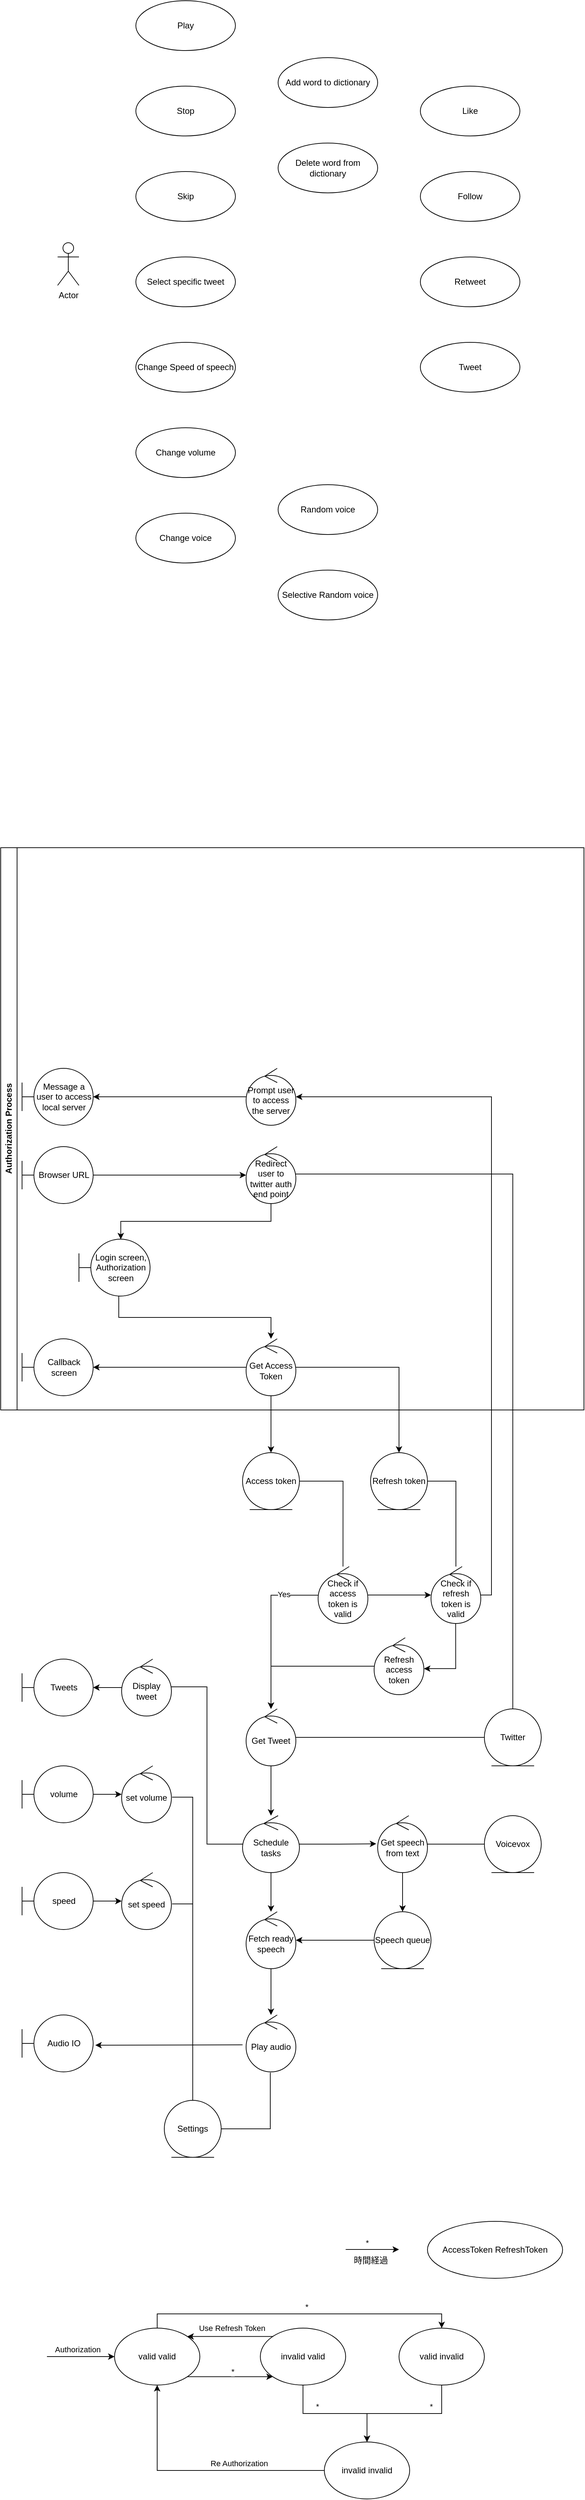 <mxfile version="20.7.4" type="device"><diagram id="3N9dwglq0aPfwWLf2Ooz" name="Page-1"><mxGraphModel dx="1154" dy="3049" grid="1" gridSize="10" guides="1" tooltips="1" connect="1" arrows="1" fold="1" page="1" pageScale="1" pageWidth="850" pageHeight="1100" math="0" shadow="0"><root><mxCell id="0"/><mxCell id="1" parent="0"/><mxCell id="0fzMqD_CuxH86jNh-6Se-41" style="edgeStyle=orthogonalEdgeStyle;rounded=0;orthogonalLoop=1;jettySize=auto;html=1;endArrow=classic;endFill=1;" parent="1" source="0fzMqD_CuxH86jNh-6Se-1" target="0fzMqD_CuxH86jNh-6Se-35" edge="1"><mxGeometry relative="1" as="geometry"/></mxCell><mxCell id="0fzMqD_CuxH86jNh-6Se-1" value="volume" style="shape=umlBoundary;whiteSpace=wrap;html=1;" parent="1" vertex="1"><mxGeometry x="40" y="480" width="100" height="80" as="geometry"/></mxCell><mxCell id="0fzMqD_CuxH86jNh-6Se-42" style="edgeStyle=orthogonalEdgeStyle;rounded=0;orthogonalLoop=1;jettySize=auto;html=1;endArrow=classic;endFill=1;" parent="1" source="0fzMqD_CuxH86jNh-6Se-2" target="0fzMqD_CuxH86jNh-6Se-36" edge="1"><mxGeometry relative="1" as="geometry"/></mxCell><mxCell id="0fzMqD_CuxH86jNh-6Se-2" value="speed" style="shape=umlBoundary;whiteSpace=wrap;html=1;" parent="1" vertex="1"><mxGeometry x="40" y="630" width="100" height="80" as="geometry"/></mxCell><mxCell id="0fzMqD_CuxH86jNh-6Se-3" value="Tweets" style="shape=umlBoundary;whiteSpace=wrap;html=1;" parent="1" vertex="1"><mxGeometry x="40" y="330" width="100" height="80" as="geometry"/></mxCell><mxCell id="0fzMqD_CuxH86jNh-6Se-9" style="edgeStyle=orthogonalEdgeStyle;rounded=0;orthogonalLoop=1;jettySize=auto;html=1;entryX=0.5;entryY=0;entryDx=0;entryDy=0;" parent="1" source="0fzMqD_CuxH86jNh-6Se-4" target="0fzMqD_CuxH86jNh-6Se-5" edge="1"><mxGeometry relative="1" as="geometry"/></mxCell><mxCell id="0fzMqD_CuxH86jNh-6Se-24" style="edgeStyle=orthogonalEdgeStyle;rounded=0;orthogonalLoop=1;jettySize=auto;html=1;entryX=0;entryY=0.5;entryDx=0;entryDy=0;endArrow=none;endFill=0;" parent="1" source="0fzMqD_CuxH86jNh-6Se-4" target="0fzMqD_CuxH86jNh-6Se-23" edge="1"><mxGeometry relative="1" as="geometry"/></mxCell><mxCell id="0fzMqD_CuxH86jNh-6Se-4" value="Get Tweet" style="ellipse;shape=umlControl;whiteSpace=wrap;html=1;" parent="1" vertex="1"><mxGeometry x="355" y="400" width="70" height="80" as="geometry"/></mxCell><mxCell id="0fzMqD_CuxH86jNh-6Se-10" style="edgeStyle=orthogonalEdgeStyle;rounded=0;orthogonalLoop=1;jettySize=auto;html=1;" parent="1" source="0fzMqD_CuxH86jNh-6Se-5" target="0fzMqD_CuxH86jNh-6Se-8" edge="1"><mxGeometry relative="1" as="geometry"/></mxCell><mxCell id="0fzMqD_CuxH86jNh-6Se-34" style="edgeStyle=orthogonalEdgeStyle;rounded=0;orthogonalLoop=1;jettySize=auto;html=1;endArrow=none;endFill=0;entryX=1;entryY=0.488;entryDx=0;entryDy=0;entryPerimeter=0;" parent="1" source="0fzMqD_CuxH86jNh-6Se-5" target="0fzMqD_CuxH86jNh-6Se-32" edge="1"><mxGeometry relative="1" as="geometry"/></mxCell><mxCell id="0fzMqD_CuxH86jNh-6Se-5" value="Schedule tasks" style="ellipse;shape=umlControl;whiteSpace=wrap;html=1;fontFamily=Helvetica;fontSize=12;fontColor=default;align=center;strokeColor=default;fillColor=default;" parent="1" vertex="1"><mxGeometry x="350" y="550" width="80" height="80" as="geometry"/></mxCell><mxCell id="0fzMqD_CuxH86jNh-6Se-19" style="edgeStyle=orthogonalEdgeStyle;rounded=0;orthogonalLoop=1;jettySize=auto;html=1;" parent="1" source="0fzMqD_CuxH86jNh-6Se-7" target="0fzMqD_CuxH86jNh-6Se-17" edge="1"><mxGeometry relative="1" as="geometry"/></mxCell><mxCell id="0fzMqD_CuxH86jNh-6Se-26" style="edgeStyle=orthogonalEdgeStyle;rounded=0;orthogonalLoop=1;jettySize=auto;html=1;entryX=0;entryY=0.5;entryDx=0;entryDy=0;endArrow=none;endFill=0;" parent="1" source="0fzMqD_CuxH86jNh-6Se-7" target="0fzMqD_CuxH86jNh-6Se-25" edge="1"><mxGeometry relative="1" as="geometry"/></mxCell><mxCell id="0fzMqD_CuxH86jNh-6Se-7" value="Get speech from text" style="ellipse;shape=umlControl;whiteSpace=wrap;html=1;" parent="1" vertex="1"><mxGeometry x="540" y="550" width="70" height="80" as="geometry"/></mxCell><mxCell id="0fzMqD_CuxH86jNh-6Se-16" style="edgeStyle=orthogonalEdgeStyle;rounded=0;orthogonalLoop=1;jettySize=auto;html=1;entryX=-0.029;entryY=0.494;entryDx=0;entryDy=0;entryPerimeter=0;exitX=1;exitY=0.5;exitDx=0;exitDy=0;" parent="1" source="0fzMqD_CuxH86jNh-6Se-5" target="0fzMqD_CuxH86jNh-6Se-7" edge="1"><mxGeometry relative="1" as="geometry"/></mxCell><mxCell id="0fzMqD_CuxH86jNh-6Se-29" style="edgeStyle=orthogonalEdgeStyle;rounded=0;orthogonalLoop=1;jettySize=auto;html=1;endArrow=classic;endFill=1;" parent="1" source="0fzMqD_CuxH86jNh-6Se-8" target="0fzMqD_CuxH86jNh-6Se-13" edge="1"><mxGeometry relative="1" as="geometry"/></mxCell><mxCell id="0fzMqD_CuxH86jNh-6Se-8" value="Fetch ready speech" style="ellipse;shape=umlControl;whiteSpace=wrap;html=1;" parent="1" vertex="1"><mxGeometry x="355" y="685" width="70" height="80" as="geometry"/></mxCell><mxCell id="0fzMqD_CuxH86jNh-6Se-28" style="edgeStyle=orthogonalEdgeStyle;rounded=0;orthogonalLoop=1;jettySize=auto;html=1;entryX=1.03;entryY=0.531;entryDx=0;entryDy=0;entryPerimeter=0;endArrow=classic;endFill=1;" parent="1" target="0fzMqD_CuxH86jNh-6Se-27" edge="1"><mxGeometry relative="1" as="geometry"><mxPoint x="350" y="872" as="sourcePoint"/></mxGeometry></mxCell><mxCell id="0fzMqD_CuxH86jNh-6Se-13" value="Play audio" style="ellipse;shape=umlControl;whiteSpace=wrap;html=1;" parent="1" vertex="1"><mxGeometry x="355" y="830" width="70" height="80" as="geometry"/></mxCell><mxCell id="0fzMqD_CuxH86jNh-6Se-18" value="" style="edgeStyle=orthogonalEdgeStyle;rounded=0;orthogonalLoop=1;jettySize=auto;html=1;" parent="1" source="0fzMqD_CuxH86jNh-6Se-17" target="0fzMqD_CuxH86jNh-6Se-8" edge="1"><mxGeometry relative="1" as="geometry"/></mxCell><mxCell id="0fzMqD_CuxH86jNh-6Se-17" value="Speech queue" style="ellipse;shape=umlEntity;whiteSpace=wrap;html=1;" parent="1" vertex="1"><mxGeometry x="535" y="685" width="80" height="80" as="geometry"/></mxCell><mxCell id="Jq5LMjVUWosJVbD8p3DX-3" style="edgeStyle=orthogonalEdgeStyle;rounded=0;orthogonalLoop=1;jettySize=auto;html=1;entryX=0.99;entryY=0.481;entryDx=0;entryDy=0;entryPerimeter=0;endArrow=none;endFill=0;" parent="1" source="0fzMqD_CuxH86jNh-6Se-23" target="0fzMqD_CuxH86jNh-6Se-56" edge="1"><mxGeometry relative="1" as="geometry"><Array as="points"><mxPoint x="730" y="-351"/></Array></mxGeometry></mxCell><mxCell id="0fzMqD_CuxH86jNh-6Se-23" value="Twitter" style="ellipse;shape=umlEntity;whiteSpace=wrap;html=1;" parent="1" vertex="1"><mxGeometry x="690" y="400" width="80" height="80" as="geometry"/></mxCell><mxCell id="0fzMqD_CuxH86jNh-6Se-25" value="Voicevox" style="ellipse;shape=umlEntity;whiteSpace=wrap;html=1;" parent="1" vertex="1"><mxGeometry x="690" y="550" width="80" height="80" as="geometry"/></mxCell><mxCell id="0fzMqD_CuxH86jNh-6Se-27" value="Audio IO" style="shape=umlBoundary;whiteSpace=wrap;html=1;" parent="1" vertex="1"><mxGeometry x="40" y="830" width="100" height="80" as="geometry"/></mxCell><mxCell id="0fzMqD_CuxH86jNh-6Se-33" style="edgeStyle=orthogonalEdgeStyle;rounded=0;orthogonalLoop=1;jettySize=auto;html=1;endArrow=classic;endFill=1;" parent="1" source="0fzMqD_CuxH86jNh-6Se-32" target="0fzMqD_CuxH86jNh-6Se-3" edge="1"><mxGeometry relative="1" as="geometry"/></mxCell><mxCell id="0fzMqD_CuxH86jNh-6Se-32" value="Display tweet" style="ellipse;shape=umlControl;whiteSpace=wrap;html=1;" parent="1" vertex="1"><mxGeometry x="180" y="330" width="70" height="80" as="geometry"/></mxCell><mxCell id="0fzMqD_CuxH86jNh-6Se-35" value="set volume" style="ellipse;shape=umlControl;whiteSpace=wrap;html=1;" parent="1" vertex="1"><mxGeometry x="180" y="480" width="70" height="80" as="geometry"/></mxCell><mxCell id="0fzMqD_CuxH86jNh-6Se-36" value="set speed" style="ellipse;shape=umlControl;whiteSpace=wrap;html=1;" parent="1" vertex="1"><mxGeometry x="180" y="630" width="70" height="80" as="geometry"/></mxCell><mxCell id="0fzMqD_CuxH86jNh-6Se-38" style="edgeStyle=orthogonalEdgeStyle;rounded=0;orthogonalLoop=1;jettySize=auto;html=1;entryX=1.014;entryY=0.55;entryDx=0;entryDy=0;entryPerimeter=0;endArrow=none;endFill=0;" parent="1" source="0fzMqD_CuxH86jNh-6Se-37" target="0fzMqD_CuxH86jNh-6Se-36" edge="1"><mxGeometry relative="1" as="geometry"/></mxCell><mxCell id="0fzMqD_CuxH86jNh-6Se-39" style="edgeStyle=orthogonalEdgeStyle;rounded=0;orthogonalLoop=1;jettySize=auto;html=1;entryX=1.014;entryY=0.55;entryDx=0;entryDy=0;entryPerimeter=0;endArrow=none;endFill=0;" parent="1" source="0fzMqD_CuxH86jNh-6Se-37" target="0fzMqD_CuxH86jNh-6Se-35" edge="1"><mxGeometry relative="1" as="geometry"/></mxCell><mxCell id="0fzMqD_CuxH86jNh-6Se-40" style="edgeStyle=orthogonalEdgeStyle;rounded=0;orthogonalLoop=1;jettySize=auto;html=1;entryX=0.486;entryY=1.013;entryDx=0;entryDy=0;entryPerimeter=0;endArrow=none;endFill=0;" parent="1" source="0fzMqD_CuxH86jNh-6Se-37" target="0fzMqD_CuxH86jNh-6Se-13" edge="1"><mxGeometry relative="1" as="geometry"/></mxCell><mxCell id="0fzMqD_CuxH86jNh-6Se-37" value="Settings" style="ellipse;shape=umlEntity;whiteSpace=wrap;html=1;" parent="1" vertex="1"><mxGeometry x="240" y="950" width="80" height="80" as="geometry"/></mxCell><mxCell id="0fzMqD_CuxH86jNh-6Se-51" style="edgeStyle=orthogonalEdgeStyle;rounded=0;orthogonalLoop=1;jettySize=auto;html=1;endArrow=classic;endFill=1;exitX=0.56;exitY=1;exitDx=0;exitDy=0;exitPerimeter=0;" parent="1" source="0fzMqD_CuxH86jNh-6Se-43" target="0fzMqD_CuxH86jNh-6Se-50" edge="1"><mxGeometry relative="1" as="geometry"/></mxCell><mxCell id="0fzMqD_CuxH86jNh-6Se-48" style="edgeStyle=orthogonalEdgeStyle;rounded=0;orthogonalLoop=1;jettySize=auto;html=1;endArrow=classic;endFill=1;" parent="1" source="0fzMqD_CuxH86jNh-6Se-44" edge="1"><mxGeometry relative="1" as="geometry"><mxPoint x="140" y="-460" as="targetPoint"/></mxGeometry></mxCell><mxCell id="0fzMqD_CuxH86jNh-6Se-44" value="Prompt user to access the server" style="ellipse;shape=umlControl;whiteSpace=wrap;html=1;" parent="1" vertex="1"><mxGeometry x="355" y="-500" width="70" height="80" as="geometry"/></mxCell><mxCell id="0fzMqD_CuxH86jNh-6Se-64" style="edgeStyle=orthogonalEdgeStyle;rounded=0;orthogonalLoop=1;jettySize=auto;html=1;endArrow=none;endFill=0;" parent="1" source="0fzMqD_CuxH86jNh-6Se-45" target="0fzMqD_CuxH86jNh-6Se-59" edge="1"><mxGeometry relative="1" as="geometry"/></mxCell><mxCell id="Jq5LMjVUWosJVbD8p3DX-4" style="edgeStyle=orthogonalEdgeStyle;rounded=0;orthogonalLoop=1;jettySize=auto;html=1;endArrow=classic;endFill=1;exitX=-0.004;exitY=0.503;exitDx=0;exitDy=0;exitPerimeter=0;" parent="1" source="0fzMqD_CuxH86jNh-6Se-59" target="0fzMqD_CuxH86jNh-6Se-4" edge="1"><mxGeometry relative="1" as="geometry"/></mxCell><mxCell id="6GeIs0nnTQTMXlXCkxDQ-1" value="Yes" style="edgeLabel;html=1;align=center;verticalAlign=middle;resizable=0;points=[];" parent="Jq5LMjVUWosJVbD8p3DX-4" vertex="1" connectable="0"><mxGeometry x="-0.574" y="-1" relative="1" as="geometry"><mxPoint as="offset"/></mxGeometry></mxCell><mxCell id="0fzMqD_CuxH86jNh-6Se-45" value="Access token" style="ellipse;shape=umlEntity;whiteSpace=wrap;html=1;" parent="1" vertex="1"><mxGeometry x="350" y="40" width="80" height="80" as="geometry"/></mxCell><mxCell id="0fzMqD_CuxH86jNh-6Se-47" value="Callback screen" style="shape=umlBoundary;whiteSpace=wrap;html=1;" parent="1" vertex="1"><mxGeometry x="40" y="-120" width="100" height="80" as="geometry"/></mxCell><mxCell id="0fzMqD_CuxH86jNh-6Se-61" style="edgeStyle=orthogonalEdgeStyle;rounded=0;orthogonalLoop=1;jettySize=auto;html=1;entryX=0.5;entryY=0;entryDx=0;entryDy=0;endArrow=classic;endFill=1;" parent="1" source="0fzMqD_CuxH86jNh-6Se-50" target="0fzMqD_CuxH86jNh-6Se-45" edge="1"><mxGeometry relative="1" as="geometry"/></mxCell><mxCell id="0fzMqD_CuxH86jNh-6Se-62" style="edgeStyle=orthogonalEdgeStyle;rounded=0;orthogonalLoop=1;jettySize=auto;html=1;endArrow=classic;endFill=1;" parent="1" source="0fzMqD_CuxH86jNh-6Se-50" target="0fzMqD_CuxH86jNh-6Se-47" edge="1"><mxGeometry relative="1" as="geometry"/></mxCell><mxCell id="0fzMqD_CuxH86jNh-6Se-71" style="edgeStyle=orthogonalEdgeStyle;rounded=0;orthogonalLoop=1;jettySize=auto;html=1;endArrow=classic;endFill=1;" parent="1" source="0fzMqD_CuxH86jNh-6Se-50" target="0fzMqD_CuxH86jNh-6Se-63" edge="1"><mxGeometry relative="1" as="geometry"/></mxCell><mxCell id="0fzMqD_CuxH86jNh-6Se-50" value="Get Access Token" style="ellipse;shape=umlControl;whiteSpace=wrap;html=1;" parent="1" vertex="1"><mxGeometry x="355" y="-120" width="70" height="80" as="geometry"/></mxCell><mxCell id="0fzMqD_CuxH86jNh-6Se-53" value="Message a user to access local server" style="shape=umlBoundary;whiteSpace=wrap;html=1;" parent="1" vertex="1"><mxGeometry x="40" y="-500" width="100" height="80" as="geometry"/></mxCell><mxCell id="0fzMqD_CuxH86jNh-6Se-57" style="edgeStyle=orthogonalEdgeStyle;rounded=0;orthogonalLoop=1;jettySize=auto;html=1;endArrow=classic;endFill=1;" parent="1" source="0fzMqD_CuxH86jNh-6Se-55" target="0fzMqD_CuxH86jNh-6Se-56" edge="1"><mxGeometry relative="1" as="geometry"/></mxCell><mxCell id="0fzMqD_CuxH86jNh-6Se-55" value="Browser URL" style="shape=umlBoundary;whiteSpace=wrap;html=1;" parent="1" vertex="1"><mxGeometry x="40" y="-390" width="100" height="80" as="geometry"/></mxCell><mxCell id="0fzMqD_CuxH86jNh-6Se-58" style="edgeStyle=orthogonalEdgeStyle;rounded=0;orthogonalLoop=1;jettySize=auto;html=1;entryX=0.588;entryY=0.003;entryDx=0;entryDy=0;entryPerimeter=0;endArrow=classic;endFill=1;exitX=0.5;exitY=1.006;exitDx=0;exitDy=0;exitPerimeter=0;" parent="1" source="0fzMqD_CuxH86jNh-6Se-56" target="0fzMqD_CuxH86jNh-6Se-43" edge="1"><mxGeometry relative="1" as="geometry"/></mxCell><mxCell id="0fzMqD_CuxH86jNh-6Se-56" value="Redirect user to twitter auth end point" style="ellipse;shape=umlControl;whiteSpace=wrap;html=1;" parent="1" vertex="1"><mxGeometry x="355" y="-390" width="70" height="80" as="geometry"/></mxCell><mxCell id="0fzMqD_CuxH86jNh-6Se-66" style="edgeStyle=orthogonalEdgeStyle;rounded=0;orthogonalLoop=1;jettySize=auto;html=1;endArrow=classic;endFill=1;" parent="1" source="0fzMqD_CuxH86jNh-6Se-59" target="0fzMqD_CuxH86jNh-6Se-60" edge="1"><mxGeometry relative="1" as="geometry"/></mxCell><mxCell id="0fzMqD_CuxH86jNh-6Se-59" value="Check if access token is valid" style="ellipse;shape=umlControl;whiteSpace=wrap;html=1;" parent="1" vertex="1"><mxGeometry x="456.25" y="200" width="70" height="80" as="geometry"/></mxCell><mxCell id="0fzMqD_CuxH86jNh-6Se-68" style="edgeStyle=orthogonalEdgeStyle;rounded=0;orthogonalLoop=1;jettySize=auto;html=1;endArrow=classic;endFill=1;exitX=0.975;exitY=0.515;exitDx=0;exitDy=0;exitPerimeter=0;" parent="1" source="0fzMqD_CuxH86jNh-6Se-60" target="0fzMqD_CuxH86jNh-6Se-44" edge="1"><mxGeometry relative="1" as="geometry"><Array as="points"><mxPoint x="683" y="240"/><mxPoint x="700" y="240"/><mxPoint x="700" y="-460"/></Array></mxGeometry></mxCell><mxCell id="6GeIs0nnTQTMXlXCkxDQ-4" style="edgeStyle=orthogonalEdgeStyle;rounded=0;orthogonalLoop=1;jettySize=auto;html=1;entryX=1.001;entryY=0.543;entryDx=0;entryDy=0;entryPerimeter=0;endArrow=classic;endFill=1;exitX=0.495;exitY=0.998;exitDx=0;exitDy=0;exitPerimeter=0;" parent="1" source="0fzMqD_CuxH86jNh-6Se-60" target="6GeIs0nnTQTMXlXCkxDQ-3" edge="1"><mxGeometry relative="1" as="geometry"/></mxCell><mxCell id="0fzMqD_CuxH86jNh-6Se-60" value="Check if refresh token is valid" style="ellipse;shape=umlControl;whiteSpace=wrap;html=1;" parent="1" vertex="1"><mxGeometry x="615" y="200" width="70" height="80" as="geometry"/></mxCell><mxCell id="0fzMqD_CuxH86jNh-6Se-65" style="edgeStyle=orthogonalEdgeStyle;rounded=0;orthogonalLoop=1;jettySize=auto;html=1;endArrow=none;endFill=0;" parent="1" source="0fzMqD_CuxH86jNh-6Se-63" target="0fzMqD_CuxH86jNh-6Se-60" edge="1"><mxGeometry relative="1" as="geometry"/></mxCell><mxCell id="0fzMqD_CuxH86jNh-6Se-63" value="Refresh token" style="ellipse;shape=umlEntity;whiteSpace=wrap;html=1;" parent="1" vertex="1"><mxGeometry x="530" y="40" width="80" height="80" as="geometry"/></mxCell><mxCell id="0fzMqD_CuxH86jNh-6Se-70" value="Authorization Process" style="swimlane;horizontal=0;whiteSpace=wrap;html=1;" parent="1" vertex="1"><mxGeometry x="10" y="-810" width="820" height="790" as="geometry"/></mxCell><mxCell id="0fzMqD_CuxH86jNh-6Se-43" value="Login screen, Authorization screen" style="shape=umlBoundary;whiteSpace=wrap;html=1;" parent="0fzMqD_CuxH86jNh-6Se-70" vertex="1"><mxGeometry x="110" y="550" width="100" height="80" as="geometry"/></mxCell><mxCell id="6GeIs0nnTQTMXlXCkxDQ-5" style="edgeStyle=orthogonalEdgeStyle;rounded=0;orthogonalLoop=1;jettySize=auto;html=1;endArrow=classic;endFill=1;" parent="1" source="6GeIs0nnTQTMXlXCkxDQ-3" target="0fzMqD_CuxH86jNh-6Se-4" edge="1"><mxGeometry relative="1" as="geometry"/></mxCell><mxCell id="6GeIs0nnTQTMXlXCkxDQ-3" value="Refresh access token" style="ellipse;shape=umlControl;whiteSpace=wrap;html=1;" parent="1" vertex="1"><mxGeometry x="535" y="300" width="70" height="80" as="geometry"/></mxCell><mxCell id="UPPJ8_SV0zQy1IIuK1XO-21" value="" style="edgeStyle=orthogonalEdgeStyle;rounded=0;orthogonalLoop=1;jettySize=auto;html=1;exitX=1;exitY=1;exitDx=0;exitDy=0;entryX=0;entryY=1;entryDx=0;entryDy=0;" parent="1" source="UPPJ8_SV0zQy1IIuK1XO-19" target="UPPJ8_SV0zQy1IIuK1XO-20" edge="1"><mxGeometry relative="1" as="geometry"/></mxCell><mxCell id="UPPJ8_SV0zQy1IIuK1XO-33" value="*" style="edgeLabel;html=1;align=center;verticalAlign=middle;resizable=0;points=[];" parent="UPPJ8_SV0zQy1IIuK1XO-21" vertex="1" connectable="0"><mxGeometry y="-3" relative="1" as="geometry"><mxPoint x="3" y="-11" as="offset"/></mxGeometry></mxCell><mxCell id="UPPJ8_SV0zQy1IIuK1XO-29" style="edgeStyle=orthogonalEdgeStyle;rounded=0;orthogonalLoop=1;jettySize=auto;html=1;entryX=0.5;entryY=0;entryDx=0;entryDy=0;exitX=0.5;exitY=0;exitDx=0;exitDy=0;" parent="1" source="UPPJ8_SV0zQy1IIuK1XO-19" target="UPPJ8_SV0zQy1IIuK1XO-22" edge="1"><mxGeometry relative="1" as="geometry"/></mxCell><mxCell id="UPPJ8_SV0zQy1IIuK1XO-36" value="*" style="edgeLabel;html=1;align=center;verticalAlign=middle;resizable=0;points=[];" parent="UPPJ8_SV0zQy1IIuK1XO-29" vertex="1" connectable="0"><mxGeometry x="0.159" y="-4" relative="1" as="geometry"><mxPoint x="-25" y="-14" as="offset"/></mxGeometry></mxCell><mxCell id="UPPJ8_SV0zQy1IIuK1XO-19" value="valid valid" style="ellipse;whiteSpace=wrap;html=1;strokeColor=default;" parent="1" vertex="1"><mxGeometry x="170" y="1270" width="120" height="80" as="geometry"/></mxCell><mxCell id="UPPJ8_SV0zQy1IIuK1XO-26" value="" style="edgeStyle=orthogonalEdgeStyle;rounded=0;orthogonalLoop=1;jettySize=auto;html=1;" parent="1" source="UPPJ8_SV0zQy1IIuK1XO-20" target="UPPJ8_SV0zQy1IIuK1XO-25" edge="1"><mxGeometry relative="1" as="geometry"/></mxCell><mxCell id="UPPJ8_SV0zQy1IIuK1XO-35" value="*" style="edgeLabel;html=1;align=center;verticalAlign=middle;resizable=0;points=[];" parent="UPPJ8_SV0zQy1IIuK1XO-26" vertex="1" connectable="0"><mxGeometry x="0.071" y="-3" relative="1" as="geometry"><mxPoint x="-31" y="-13" as="offset"/></mxGeometry></mxCell><mxCell id="UPPJ8_SV0zQy1IIuK1XO-32" style="edgeStyle=orthogonalEdgeStyle;rounded=0;orthogonalLoop=1;jettySize=auto;html=1;entryX=1;entryY=0;entryDx=0;entryDy=0;exitX=0;exitY=0;exitDx=0;exitDy=0;" parent="1" source="UPPJ8_SV0zQy1IIuK1XO-20" target="UPPJ8_SV0zQy1IIuK1XO-19" edge="1"><mxGeometry relative="1" as="geometry"><mxPoint x="425" y="1300" as="sourcePoint"/><Array as="points"><mxPoint x="375" y="1282"/><mxPoint x="375" y="1282"/></Array></mxGeometry></mxCell><mxCell id="UPPJ8_SV0zQy1IIuK1XO-38" value="Use Refresh Token" style="edgeLabel;html=1;align=center;verticalAlign=middle;resizable=0;points=[];" parent="UPPJ8_SV0zQy1IIuK1XO-32" vertex="1" connectable="0"><mxGeometry x="-0.223" y="-5" relative="1" as="geometry"><mxPoint x="-11" y="-7" as="offset"/></mxGeometry></mxCell><mxCell id="UPPJ8_SV0zQy1IIuK1XO-20" value="invalid valid" style="ellipse;whiteSpace=wrap;html=1;strokeColor=default;" parent="1" vertex="1"><mxGeometry x="375" y="1270" width="120" height="80" as="geometry"/></mxCell><mxCell id="UPPJ8_SV0zQy1IIuK1XO-27" style="edgeStyle=orthogonalEdgeStyle;rounded=0;orthogonalLoop=1;jettySize=auto;html=1;" parent="1" source="UPPJ8_SV0zQy1IIuK1XO-22" target="UPPJ8_SV0zQy1IIuK1XO-25" edge="1"><mxGeometry relative="1" as="geometry"/></mxCell><mxCell id="UPPJ8_SV0zQy1IIuK1XO-37" value="*" style="edgeLabel;html=1;align=center;verticalAlign=middle;resizable=0;points=[];" parent="UPPJ8_SV0zQy1IIuK1XO-27" vertex="1" connectable="0"><mxGeometry x="-0.005" y="3" relative="1" as="geometry"><mxPoint x="37" y="-13" as="offset"/></mxGeometry></mxCell><mxCell id="UPPJ8_SV0zQy1IIuK1XO-22" value="valid invalid" style="ellipse;whiteSpace=wrap;html=1;strokeColor=default;" parent="1" vertex="1"><mxGeometry x="570" y="1270" width="120" height="80" as="geometry"/></mxCell><mxCell id="UPPJ8_SV0zQy1IIuK1XO-28" style="edgeStyle=orthogonalEdgeStyle;rounded=0;orthogonalLoop=1;jettySize=auto;html=1;" parent="1" source="UPPJ8_SV0zQy1IIuK1XO-25" target="UPPJ8_SV0zQy1IIuK1XO-19" edge="1"><mxGeometry relative="1" as="geometry"/></mxCell><mxCell id="UPPJ8_SV0zQy1IIuK1XO-39" value="Re Authorization" style="edgeLabel;html=1;align=center;verticalAlign=middle;resizable=0;points=[];" parent="UPPJ8_SV0zQy1IIuK1XO-28" vertex="1" connectable="0"><mxGeometry x="-0.341" y="-3" relative="1" as="geometry"><mxPoint x="-3" y="-7" as="offset"/></mxGeometry></mxCell><mxCell id="UPPJ8_SV0zQy1IIuK1XO-25" value="invalid invalid" style="ellipse;whiteSpace=wrap;html=1;strokeColor=default;" parent="1" vertex="1"><mxGeometry x="465" y="1430" width="120" height="80" as="geometry"/></mxCell><mxCell id="UPPJ8_SV0zQy1IIuK1XO-40" value="" style="endArrow=classic;html=1;rounded=0;entryX=0;entryY=0.5;entryDx=0;entryDy=0;" parent="1" target="UPPJ8_SV0zQy1IIuK1XO-19" edge="1"><mxGeometry width="50" height="50" relative="1" as="geometry"><mxPoint x="75" y="1310" as="sourcePoint"/><mxPoint x="125" y="1290" as="targetPoint"/></mxGeometry></mxCell><mxCell id="UPPJ8_SV0zQy1IIuK1XO-41" value="Authorization" style="edgeLabel;html=1;align=center;verticalAlign=middle;resizable=0;points=[];" parent="UPPJ8_SV0zQy1IIuK1XO-40" vertex="1" connectable="0"><mxGeometry x="-0.095" y="3" relative="1" as="geometry"><mxPoint y="-7" as="offset"/></mxGeometry></mxCell><mxCell id="UPPJ8_SV0zQy1IIuK1XO-43" value="AccessToken RefreshToken" style="ellipse;whiteSpace=wrap;html=1;strokeColor=default;" parent="1" vertex="1"><mxGeometry x="610" y="1120" width="190" height="80" as="geometry"/></mxCell><mxCell id="UPPJ8_SV0zQy1IIuK1XO-44" value="" style="edgeStyle=orthogonalEdgeStyle;rounded=0;orthogonalLoop=1;jettySize=auto;html=1;" parent="1" edge="1"><mxGeometry relative="1" as="geometry"><mxPoint x="495" y="1159.5" as="sourcePoint"/><mxPoint x="570" y="1159.5" as="targetPoint"/></mxGeometry></mxCell><mxCell id="UPPJ8_SV0zQy1IIuK1XO-45" value="*" style="edgeLabel;html=1;align=center;verticalAlign=middle;resizable=0;points=[];" parent="UPPJ8_SV0zQy1IIuK1XO-44" vertex="1" connectable="0"><mxGeometry x="-0.472" y="2" relative="1" as="geometry"><mxPoint x="10" y="-8" as="offset"/></mxGeometry></mxCell><mxCell id="UPPJ8_SV0zQy1IIuK1XO-46" value="時間経過" style="text;html=1;align=center;verticalAlign=middle;resizable=0;points=[];autosize=1;strokeColor=none;fillColor=none;" parent="1" vertex="1"><mxGeometry x="495" y="1160" width="70" height="30" as="geometry"/></mxCell><mxCell id="eGdsI6H2xwGClG5B0NFw-1" value="Actor" style="shape=umlActor;verticalLabelPosition=bottom;verticalAlign=top;html=1;" vertex="1" parent="1"><mxGeometry x="90" y="-1660" width="30" height="60" as="geometry"/></mxCell><mxCell id="eGdsI6H2xwGClG5B0NFw-2" value="Play" style="ellipse;whiteSpace=wrap;html=1;" vertex="1" parent="1"><mxGeometry x="200" y="-2000" width="140" height="70" as="geometry"/></mxCell><mxCell id="eGdsI6H2xwGClG5B0NFw-3" value="Stop" style="ellipse;whiteSpace=wrap;html=1;" vertex="1" parent="1"><mxGeometry x="200" y="-1880" width="140" height="70" as="geometry"/></mxCell><mxCell id="eGdsI6H2xwGClG5B0NFw-4" value="Skip" style="ellipse;whiteSpace=wrap;html=1;" vertex="1" parent="1"><mxGeometry x="200" y="-1760" width="140" height="70" as="geometry"/></mxCell><mxCell id="eGdsI6H2xwGClG5B0NFw-5" value="Select specific tweet" style="ellipse;whiteSpace=wrap;html=1;" vertex="1" parent="1"><mxGeometry x="200" y="-1640" width="140" height="70" as="geometry"/></mxCell><mxCell id="eGdsI6H2xwGClG5B0NFw-6" value="Change Speed of speech" style="ellipse;whiteSpace=wrap;html=1;" vertex="1" parent="1"><mxGeometry x="200" y="-1520" width="140" height="70" as="geometry"/></mxCell><mxCell id="eGdsI6H2xwGClG5B0NFw-7" value="Change volume" style="ellipse;whiteSpace=wrap;html=1;" vertex="1" parent="1"><mxGeometry x="200" y="-1400" width="140" height="70" as="geometry"/></mxCell><mxCell id="eGdsI6H2xwGClG5B0NFw-8" value="Add word to dictionary" style="ellipse;whiteSpace=wrap;html=1;" vertex="1" parent="1"><mxGeometry x="400" y="-1920" width="140" height="70" as="geometry"/></mxCell><mxCell id="eGdsI6H2xwGClG5B0NFw-9" value="Delete word from dictionary" style="ellipse;whiteSpace=wrap;html=1;" vertex="1" parent="1"><mxGeometry x="400" y="-1800" width="140" height="70" as="geometry"/></mxCell><mxCell id="eGdsI6H2xwGClG5B0NFw-10" value="Like" style="ellipse;whiteSpace=wrap;html=1;" vertex="1" parent="1"><mxGeometry x="600" y="-1880" width="140" height="70" as="geometry"/></mxCell><mxCell id="eGdsI6H2xwGClG5B0NFw-11" value="Follow" style="ellipse;whiteSpace=wrap;html=1;" vertex="1" parent="1"><mxGeometry x="600" y="-1760" width="140" height="70" as="geometry"/></mxCell><mxCell id="eGdsI6H2xwGClG5B0NFw-12" value="Retweet" style="ellipse;whiteSpace=wrap;html=1;" vertex="1" parent="1"><mxGeometry x="600" y="-1640" width="140" height="70" as="geometry"/></mxCell><mxCell id="eGdsI6H2xwGClG5B0NFw-13" value="Tweet" style="ellipse;whiteSpace=wrap;html=1;" vertex="1" parent="1"><mxGeometry x="600" y="-1520" width="140" height="70" as="geometry"/></mxCell><mxCell id="eGdsI6H2xwGClG5B0NFw-14" value="Change voice" style="ellipse;whiteSpace=wrap;html=1;" vertex="1" parent="1"><mxGeometry x="200" y="-1280" width="140" height="70" as="geometry"/></mxCell><mxCell id="eGdsI6H2xwGClG5B0NFw-15" value="Random voice" style="ellipse;whiteSpace=wrap;html=1;" vertex="1" parent="1"><mxGeometry x="400" y="-1320" width="140" height="70" as="geometry"/></mxCell><mxCell id="eGdsI6H2xwGClG5B0NFw-16" value="Selective Random voice" style="ellipse;whiteSpace=wrap;html=1;" vertex="1" parent="1"><mxGeometry x="400" y="-1200" width="140" height="70" as="geometry"/></mxCell></root></mxGraphModel></diagram></mxfile>